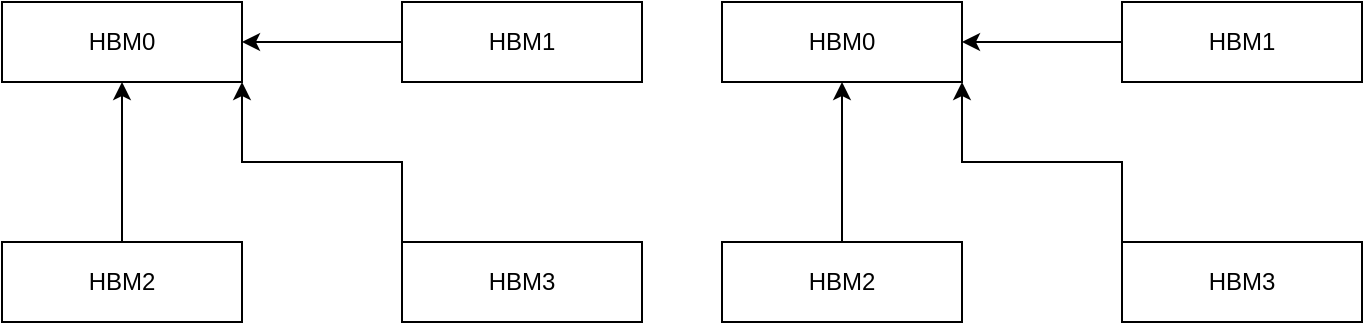 <mxfile version="21.0.10" type="github">
  <diagram name="Page-1" id="gypVrYhVjfgFWsSbtT4_">
    <mxGraphModel dx="2074" dy="1099" grid="1" gridSize="10" guides="1" tooltips="1" connect="1" arrows="1" fold="1" page="1" pageScale="1" pageWidth="850" pageHeight="1100" math="0" shadow="0">
      <root>
        <mxCell id="0" />
        <mxCell id="1" parent="0" />
        <mxCell id="UT3TPzIITWsSeXLHkU9y-1" value="HBM0" style="rounded=0;whiteSpace=wrap;html=1;" vertex="1" parent="1">
          <mxGeometry x="120" y="320" width="120" height="40" as="geometry" />
        </mxCell>
        <mxCell id="UT3TPzIITWsSeXLHkU9y-5" value="" style="edgeStyle=orthogonalEdgeStyle;rounded=0;orthogonalLoop=1;jettySize=auto;html=1;" edge="1" parent="1" source="UT3TPzIITWsSeXLHkU9y-2" target="UT3TPzIITWsSeXLHkU9y-1">
          <mxGeometry relative="1" as="geometry" />
        </mxCell>
        <mxCell id="UT3TPzIITWsSeXLHkU9y-2" value="HBM1" style="rounded=0;whiteSpace=wrap;html=1;" vertex="1" parent="1">
          <mxGeometry x="320" y="320" width="120" height="40" as="geometry" />
        </mxCell>
        <mxCell id="UT3TPzIITWsSeXLHkU9y-6" value="" style="edgeStyle=orthogonalEdgeStyle;rounded=0;orthogonalLoop=1;jettySize=auto;html=1;" edge="1" parent="1" source="UT3TPzIITWsSeXLHkU9y-3" target="UT3TPzIITWsSeXLHkU9y-1">
          <mxGeometry relative="1" as="geometry" />
        </mxCell>
        <mxCell id="UT3TPzIITWsSeXLHkU9y-3" value="HBM2" style="rounded=0;whiteSpace=wrap;html=1;" vertex="1" parent="1">
          <mxGeometry x="120" y="440" width="120" height="40" as="geometry" />
        </mxCell>
        <mxCell id="UT3TPzIITWsSeXLHkU9y-4" value="HBM3" style="rounded=0;whiteSpace=wrap;html=1;" vertex="1" parent="1">
          <mxGeometry x="320" y="440" width="120" height="40" as="geometry" />
        </mxCell>
        <mxCell id="UT3TPzIITWsSeXLHkU9y-7" value="" style="edgeStyle=orthogonalEdgeStyle;rounded=0;orthogonalLoop=1;jettySize=auto;html=1;exitX=0;exitY=0;exitDx=0;exitDy=0;entryX=1;entryY=1;entryDx=0;entryDy=0;" edge="1" parent="1" source="UT3TPzIITWsSeXLHkU9y-4" target="UT3TPzIITWsSeXLHkU9y-1">
          <mxGeometry relative="1" as="geometry">
            <mxPoint x="190" y="450" as="sourcePoint" />
            <mxPoint x="190" y="370" as="targetPoint" />
          </mxGeometry>
        </mxCell>
        <mxCell id="UT3TPzIITWsSeXLHkU9y-8" value="HBM0" style="rounded=0;whiteSpace=wrap;html=1;" vertex="1" parent="1">
          <mxGeometry x="480" y="320" width="120" height="40" as="geometry" />
        </mxCell>
        <mxCell id="UT3TPzIITWsSeXLHkU9y-9" value="" style="edgeStyle=orthogonalEdgeStyle;rounded=0;orthogonalLoop=1;jettySize=auto;html=1;" edge="1" parent="1" source="UT3TPzIITWsSeXLHkU9y-10" target="UT3TPzIITWsSeXLHkU9y-8">
          <mxGeometry relative="1" as="geometry" />
        </mxCell>
        <mxCell id="UT3TPzIITWsSeXLHkU9y-10" value="HBM1" style="rounded=0;whiteSpace=wrap;html=1;" vertex="1" parent="1">
          <mxGeometry x="680" y="320" width="120" height="40" as="geometry" />
        </mxCell>
        <mxCell id="UT3TPzIITWsSeXLHkU9y-11" value="" style="edgeStyle=orthogonalEdgeStyle;rounded=0;orthogonalLoop=1;jettySize=auto;html=1;" edge="1" parent="1" source="UT3TPzIITWsSeXLHkU9y-12" target="UT3TPzIITWsSeXLHkU9y-8">
          <mxGeometry relative="1" as="geometry" />
        </mxCell>
        <mxCell id="UT3TPzIITWsSeXLHkU9y-12" value="HBM2" style="rounded=0;whiteSpace=wrap;html=1;" vertex="1" parent="1">
          <mxGeometry x="480" y="440" width="120" height="40" as="geometry" />
        </mxCell>
        <mxCell id="UT3TPzIITWsSeXLHkU9y-13" value="HBM3" style="rounded=0;whiteSpace=wrap;html=1;" vertex="1" parent="1">
          <mxGeometry x="680" y="440" width="120" height="40" as="geometry" />
        </mxCell>
        <mxCell id="UT3TPzIITWsSeXLHkU9y-14" value="" style="edgeStyle=orthogonalEdgeStyle;rounded=0;orthogonalLoop=1;jettySize=auto;html=1;exitX=0;exitY=0;exitDx=0;exitDy=0;entryX=1;entryY=1;entryDx=0;entryDy=0;" edge="1" parent="1" source="UT3TPzIITWsSeXLHkU9y-13" target="UT3TPzIITWsSeXLHkU9y-8">
          <mxGeometry relative="1" as="geometry">
            <mxPoint x="550" y="450" as="sourcePoint" />
            <mxPoint x="550" y="370" as="targetPoint" />
          </mxGeometry>
        </mxCell>
      </root>
    </mxGraphModel>
  </diagram>
</mxfile>
